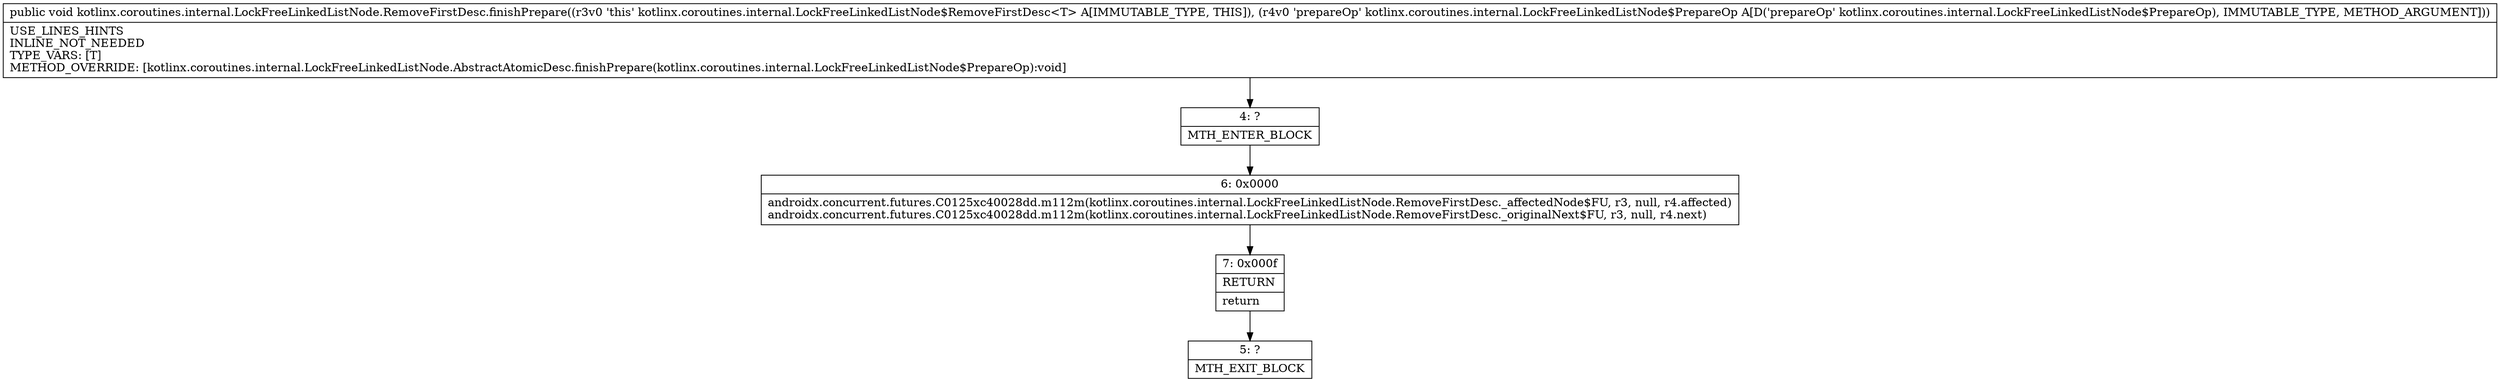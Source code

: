 digraph "CFG forkotlinx.coroutines.internal.LockFreeLinkedListNode.RemoveFirstDesc.finishPrepare(Lkotlinx\/coroutines\/internal\/LockFreeLinkedListNode$PrepareOp;)V" {
Node_4 [shape=record,label="{4\:\ ?|MTH_ENTER_BLOCK\l}"];
Node_6 [shape=record,label="{6\:\ 0x0000|androidx.concurrent.futures.C0125xc40028dd.m112m(kotlinx.coroutines.internal.LockFreeLinkedListNode.RemoveFirstDesc._affectedNode$FU, r3, null, r4.affected)\landroidx.concurrent.futures.C0125xc40028dd.m112m(kotlinx.coroutines.internal.LockFreeLinkedListNode.RemoveFirstDesc._originalNext$FU, r3, null, r4.next)\l}"];
Node_7 [shape=record,label="{7\:\ 0x000f|RETURN\l|return\l}"];
Node_5 [shape=record,label="{5\:\ ?|MTH_EXIT_BLOCK\l}"];
MethodNode[shape=record,label="{public void kotlinx.coroutines.internal.LockFreeLinkedListNode.RemoveFirstDesc.finishPrepare((r3v0 'this' kotlinx.coroutines.internal.LockFreeLinkedListNode$RemoveFirstDesc\<T\> A[IMMUTABLE_TYPE, THIS]), (r4v0 'prepareOp' kotlinx.coroutines.internal.LockFreeLinkedListNode$PrepareOp A[D('prepareOp' kotlinx.coroutines.internal.LockFreeLinkedListNode$PrepareOp), IMMUTABLE_TYPE, METHOD_ARGUMENT]))  | USE_LINES_HINTS\lINLINE_NOT_NEEDED\lTYPE_VARS: [T]\lMETHOD_OVERRIDE: [kotlinx.coroutines.internal.LockFreeLinkedListNode.AbstractAtomicDesc.finishPrepare(kotlinx.coroutines.internal.LockFreeLinkedListNode$PrepareOp):void]\l}"];
MethodNode -> Node_4;Node_4 -> Node_6;
Node_6 -> Node_7;
Node_7 -> Node_5;
}

